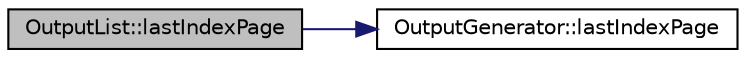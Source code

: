 digraph "OutputList::lastIndexPage"
{
 // LATEX_PDF_SIZE
  edge [fontname="Helvetica",fontsize="10",labelfontname="Helvetica",labelfontsize="10"];
  node [fontname="Helvetica",fontsize="10",shape=record];
  rankdir="LR";
  Node1 [label="OutputList::lastIndexPage",height=0.2,width=0.4,color="black", fillcolor="grey75", style="filled", fontcolor="black",tooltip=" "];
  Node1 -> Node2 [color="midnightblue",fontsize="10",style="solid",fontname="Helvetica"];
  Node2 [label="OutputGenerator::lastIndexPage",height=0.2,width=0.4,color="black", fillcolor="white", style="filled",URL="$classOutputGenerator.html#a12d53790300c52b68bc0715ab05507d2",tooltip=" "];
}
